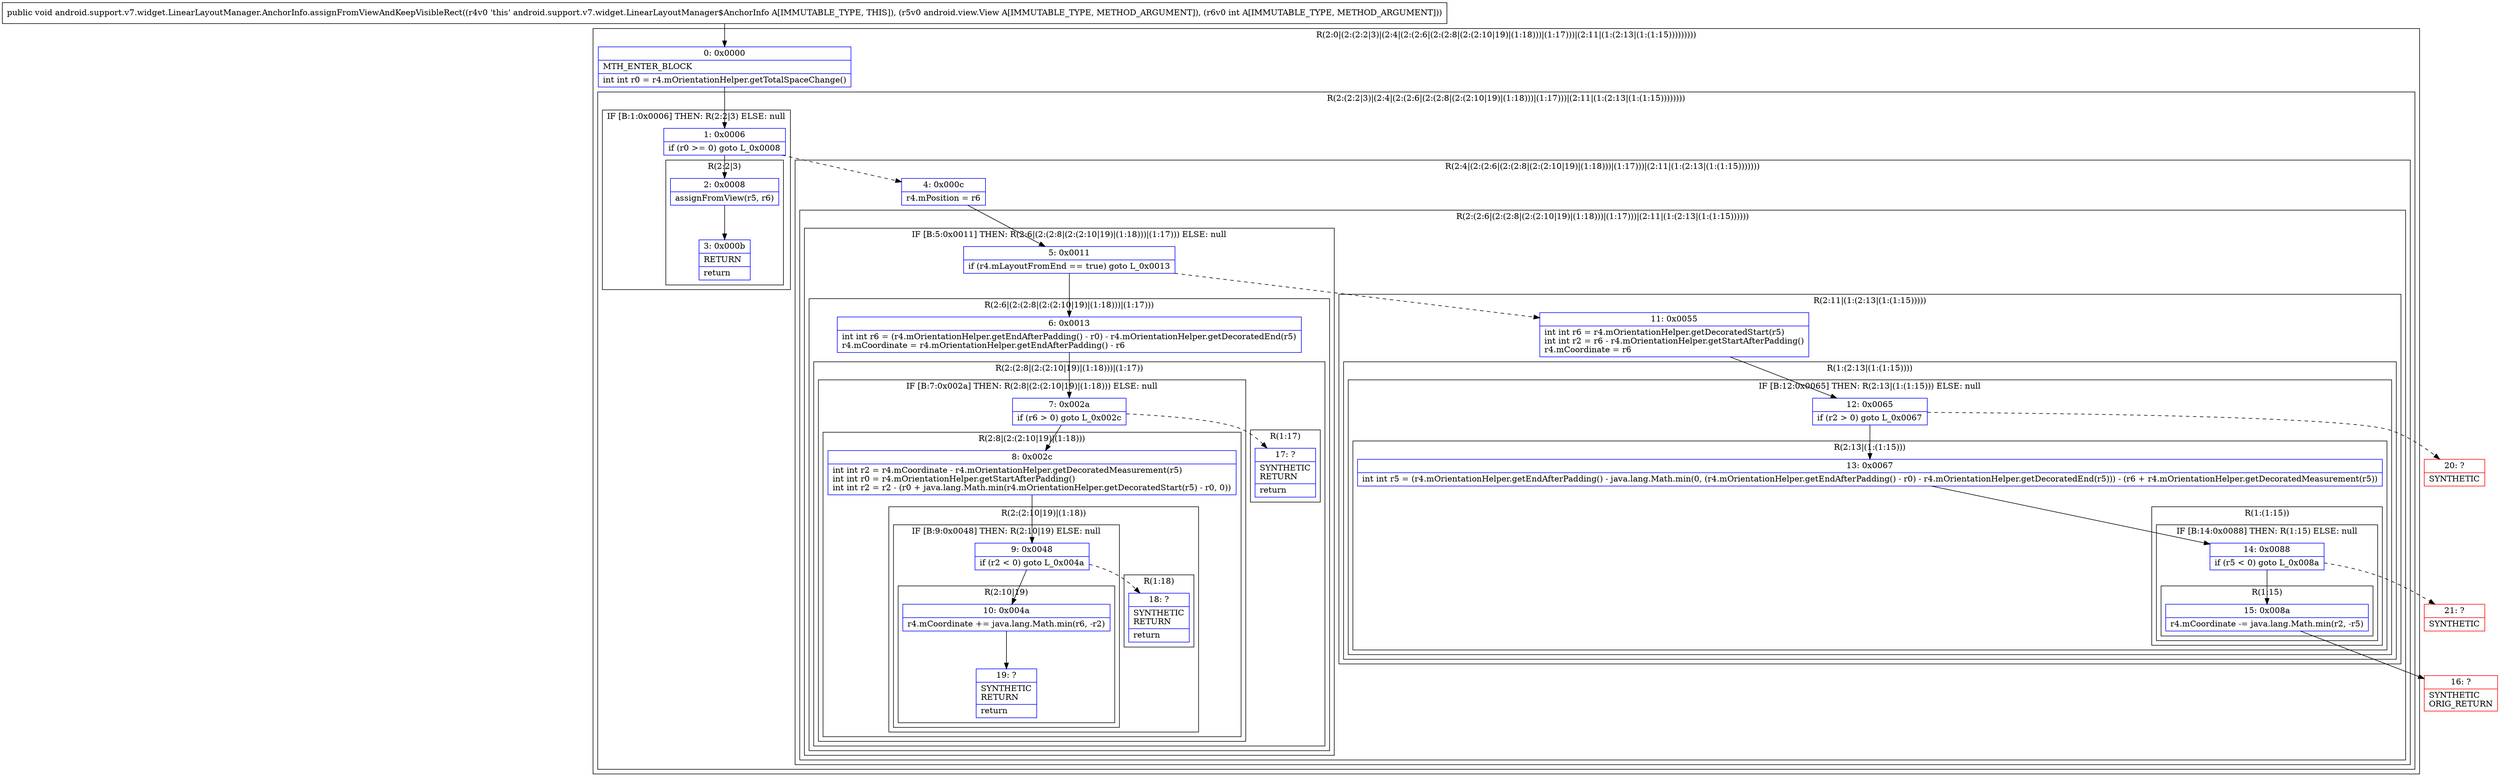 digraph "CFG forandroid.support.v7.widget.LinearLayoutManager.AnchorInfo.assignFromViewAndKeepVisibleRect(Landroid\/view\/View;I)V" {
subgraph cluster_Region_1085177452 {
label = "R(2:0|(2:(2:2|3)|(2:4|(2:(2:6|(2:(2:8|(2:(2:10|19)|(1:18)))|(1:17)))|(2:11|(1:(2:13|(1:(1:15)))))))))";
node [shape=record,color=blue];
Node_0 [shape=record,label="{0\:\ 0x0000|MTH_ENTER_BLOCK\l|int int r0 = r4.mOrientationHelper.getTotalSpaceChange()\l}"];
subgraph cluster_Region_268493247 {
label = "R(2:(2:2|3)|(2:4|(2:(2:6|(2:(2:8|(2:(2:10|19)|(1:18)))|(1:17)))|(2:11|(1:(2:13|(1:(1:15))))))))";
node [shape=record,color=blue];
subgraph cluster_IfRegion_1331640800 {
label = "IF [B:1:0x0006] THEN: R(2:2|3) ELSE: null";
node [shape=record,color=blue];
Node_1 [shape=record,label="{1\:\ 0x0006|if (r0 \>= 0) goto L_0x0008\l}"];
subgraph cluster_Region_806568253 {
label = "R(2:2|3)";
node [shape=record,color=blue];
Node_2 [shape=record,label="{2\:\ 0x0008|assignFromView(r5, r6)\l}"];
Node_3 [shape=record,label="{3\:\ 0x000b|RETURN\l|return\l}"];
}
}
subgraph cluster_Region_1089522830 {
label = "R(2:4|(2:(2:6|(2:(2:8|(2:(2:10|19)|(1:18)))|(1:17)))|(2:11|(1:(2:13|(1:(1:15)))))))";
node [shape=record,color=blue];
Node_4 [shape=record,label="{4\:\ 0x000c|r4.mPosition = r6\l}"];
subgraph cluster_Region_1544596679 {
label = "R(2:(2:6|(2:(2:8|(2:(2:10|19)|(1:18)))|(1:17)))|(2:11|(1:(2:13|(1:(1:15))))))";
node [shape=record,color=blue];
subgraph cluster_IfRegion_1267381219 {
label = "IF [B:5:0x0011] THEN: R(2:6|(2:(2:8|(2:(2:10|19)|(1:18)))|(1:17))) ELSE: null";
node [shape=record,color=blue];
Node_5 [shape=record,label="{5\:\ 0x0011|if (r4.mLayoutFromEnd == true) goto L_0x0013\l}"];
subgraph cluster_Region_1548406001 {
label = "R(2:6|(2:(2:8|(2:(2:10|19)|(1:18)))|(1:17)))";
node [shape=record,color=blue];
Node_6 [shape=record,label="{6\:\ 0x0013|int int r6 = (r4.mOrientationHelper.getEndAfterPadding() \- r0) \- r4.mOrientationHelper.getDecoratedEnd(r5)\lr4.mCoordinate = r4.mOrientationHelper.getEndAfterPadding() \- r6\l}"];
subgraph cluster_Region_1631197446 {
label = "R(2:(2:8|(2:(2:10|19)|(1:18)))|(1:17))";
node [shape=record,color=blue];
subgraph cluster_IfRegion_519504818 {
label = "IF [B:7:0x002a] THEN: R(2:8|(2:(2:10|19)|(1:18))) ELSE: null";
node [shape=record,color=blue];
Node_7 [shape=record,label="{7\:\ 0x002a|if (r6 \> 0) goto L_0x002c\l}"];
subgraph cluster_Region_796481792 {
label = "R(2:8|(2:(2:10|19)|(1:18)))";
node [shape=record,color=blue];
Node_8 [shape=record,label="{8\:\ 0x002c|int int r2 = r4.mCoordinate \- r4.mOrientationHelper.getDecoratedMeasurement(r5)\lint int r0 = r4.mOrientationHelper.getStartAfterPadding()\lint int r2 = r2 \- (r0 + java.lang.Math.min(r4.mOrientationHelper.getDecoratedStart(r5) \- r0, 0))\l}"];
subgraph cluster_Region_669531411 {
label = "R(2:(2:10|19)|(1:18))";
node [shape=record,color=blue];
subgraph cluster_IfRegion_855705879 {
label = "IF [B:9:0x0048] THEN: R(2:10|19) ELSE: null";
node [shape=record,color=blue];
Node_9 [shape=record,label="{9\:\ 0x0048|if (r2 \< 0) goto L_0x004a\l}"];
subgraph cluster_Region_1822851380 {
label = "R(2:10|19)";
node [shape=record,color=blue];
Node_10 [shape=record,label="{10\:\ 0x004a|r4.mCoordinate += java.lang.Math.min(r6, \-r2)\l}"];
Node_19 [shape=record,label="{19\:\ ?|SYNTHETIC\lRETURN\l|return\l}"];
}
}
subgraph cluster_Region_2118638525 {
label = "R(1:18)";
node [shape=record,color=blue];
Node_18 [shape=record,label="{18\:\ ?|SYNTHETIC\lRETURN\l|return\l}"];
}
}
}
}
subgraph cluster_Region_1624013373 {
label = "R(1:17)";
node [shape=record,color=blue];
Node_17 [shape=record,label="{17\:\ ?|SYNTHETIC\lRETURN\l|return\l}"];
}
}
}
}
subgraph cluster_Region_1670534977 {
label = "R(2:11|(1:(2:13|(1:(1:15)))))";
node [shape=record,color=blue];
Node_11 [shape=record,label="{11\:\ 0x0055|int int r6 = r4.mOrientationHelper.getDecoratedStart(r5)\lint int r2 = r6 \- r4.mOrientationHelper.getStartAfterPadding()\lr4.mCoordinate = r6\l}"];
subgraph cluster_Region_1368370443 {
label = "R(1:(2:13|(1:(1:15))))";
node [shape=record,color=blue];
subgraph cluster_IfRegion_1429529322 {
label = "IF [B:12:0x0065] THEN: R(2:13|(1:(1:15))) ELSE: null";
node [shape=record,color=blue];
Node_12 [shape=record,label="{12\:\ 0x0065|if (r2 \> 0) goto L_0x0067\l}"];
subgraph cluster_Region_1358695980 {
label = "R(2:13|(1:(1:15)))";
node [shape=record,color=blue];
Node_13 [shape=record,label="{13\:\ 0x0067|int int r5 = (r4.mOrientationHelper.getEndAfterPadding() \- java.lang.Math.min(0, (r4.mOrientationHelper.getEndAfterPadding() \- r0) \- r4.mOrientationHelper.getDecoratedEnd(r5))) \- (r6 + r4.mOrientationHelper.getDecoratedMeasurement(r5))\l}"];
subgraph cluster_Region_938021516 {
label = "R(1:(1:15))";
node [shape=record,color=blue];
subgraph cluster_IfRegion_1873701209 {
label = "IF [B:14:0x0088] THEN: R(1:15) ELSE: null";
node [shape=record,color=blue];
Node_14 [shape=record,label="{14\:\ 0x0088|if (r5 \< 0) goto L_0x008a\l}"];
subgraph cluster_Region_1595118073 {
label = "R(1:15)";
node [shape=record,color=blue];
Node_15 [shape=record,label="{15\:\ 0x008a|r4.mCoordinate \-= java.lang.Math.min(r2, \-r5)\l}"];
}
}
}
}
}
}
}
}
}
}
}
Node_16 [shape=record,color=red,label="{16\:\ ?|SYNTHETIC\lORIG_RETURN\l}"];
Node_20 [shape=record,color=red,label="{20\:\ ?|SYNTHETIC\l}"];
Node_21 [shape=record,color=red,label="{21\:\ ?|SYNTHETIC\l}"];
MethodNode[shape=record,label="{public void android.support.v7.widget.LinearLayoutManager.AnchorInfo.assignFromViewAndKeepVisibleRect((r4v0 'this' android.support.v7.widget.LinearLayoutManager$AnchorInfo A[IMMUTABLE_TYPE, THIS]), (r5v0 android.view.View A[IMMUTABLE_TYPE, METHOD_ARGUMENT]), (r6v0 int A[IMMUTABLE_TYPE, METHOD_ARGUMENT])) }"];
MethodNode -> Node_0;
Node_0 -> Node_1;
Node_1 -> Node_2;
Node_1 -> Node_4[style=dashed];
Node_2 -> Node_3;
Node_4 -> Node_5;
Node_5 -> Node_6;
Node_5 -> Node_11[style=dashed];
Node_6 -> Node_7;
Node_7 -> Node_8;
Node_7 -> Node_17[style=dashed];
Node_8 -> Node_9;
Node_9 -> Node_10;
Node_9 -> Node_18[style=dashed];
Node_10 -> Node_19;
Node_11 -> Node_12;
Node_12 -> Node_13;
Node_12 -> Node_20[style=dashed];
Node_13 -> Node_14;
Node_14 -> Node_15;
Node_14 -> Node_21[style=dashed];
Node_15 -> Node_16;
}

